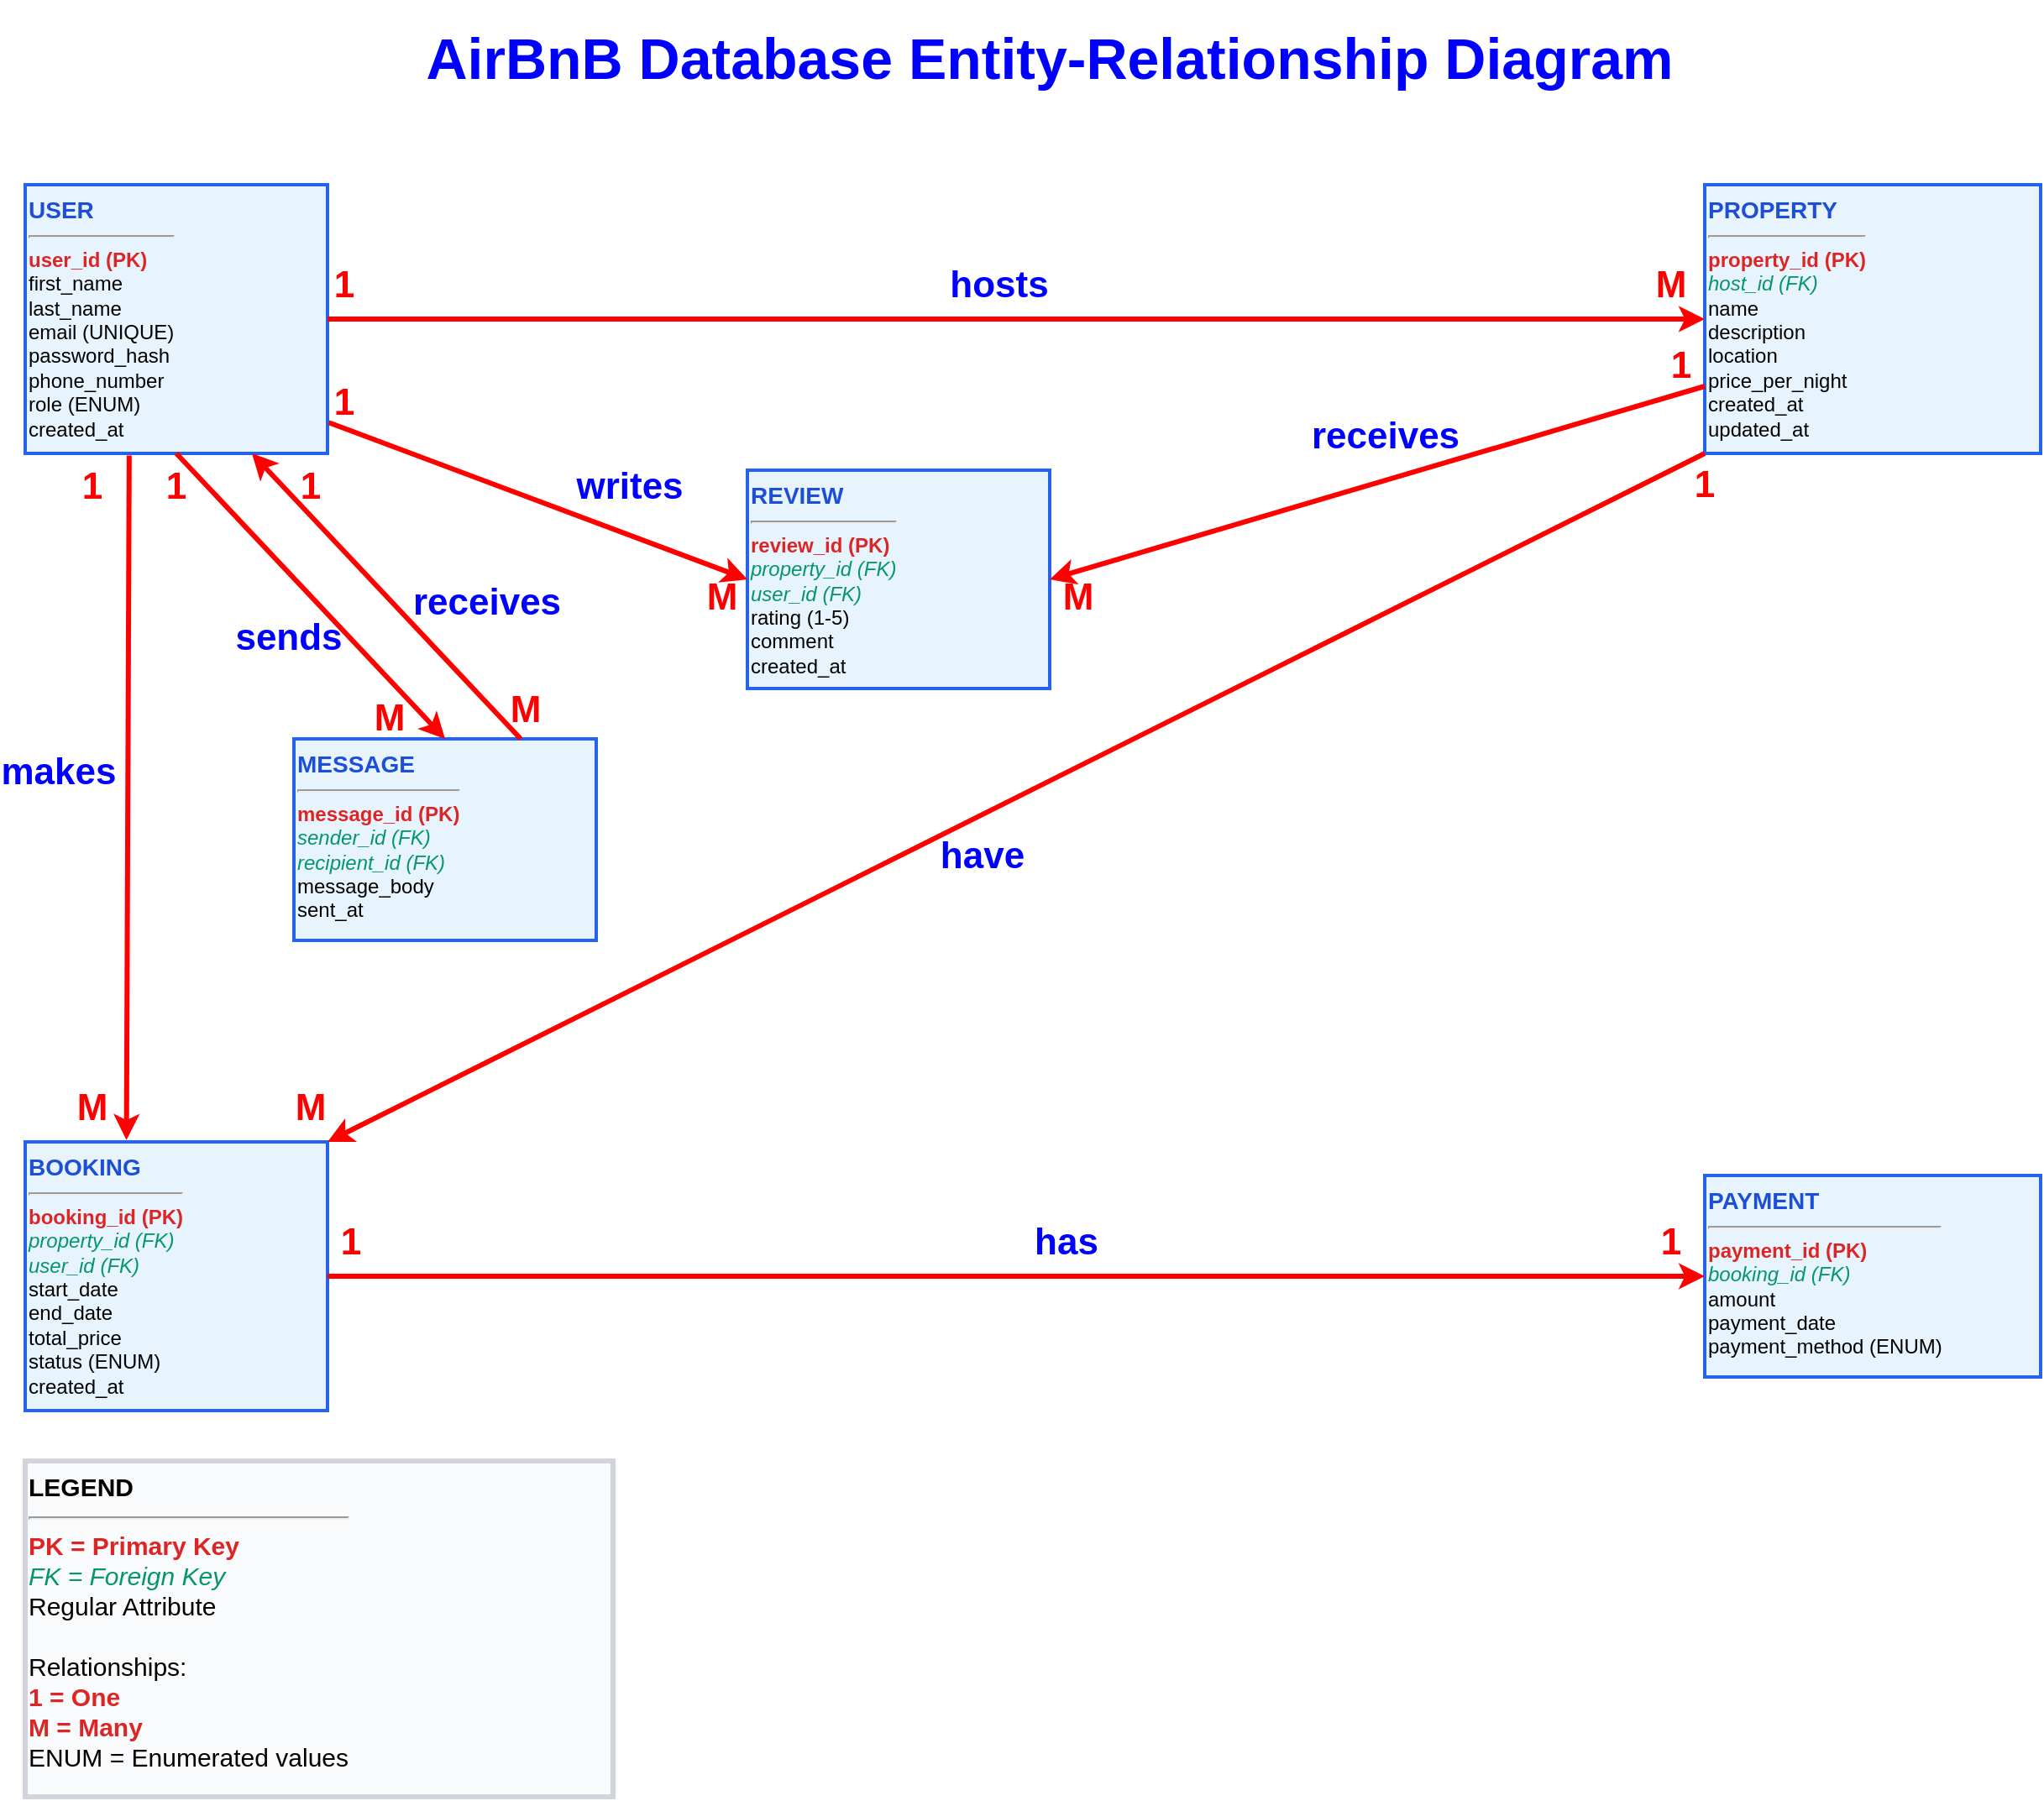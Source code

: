 <mxfile version="28.1.2">
  <diagram name="Page-1" id="hvzsOpBLceJl6Cmp2s_r">
    <mxGraphModel dx="1764" dy="1062" grid="1" gridSize="10" guides="1" tooltips="1" connect="1" arrows="1" fold="1" page="1" pageScale="1" pageWidth="1700" pageHeight="1100" math="0" shadow="0">
      <root>
        <mxCell id="0" />
        <mxCell id="1" parent="0" />
        <mxCell id="cr0a9Ml1zP0qD_vrFhbf-12" value="&lt;div style=&quot;font-weight: bold; font-size: 14px; color: rgb(29, 78, 216);&quot;&gt;PROPERTY&lt;/div&gt;&lt;hr&gt;&lt;div style=&quot;font-weight: bold; color: rgb(220, 38, 38);&quot;&gt;property_id (PK)&lt;/div&gt;&lt;div style=&quot;font-style: italic; color: rgb(5, 150, 105);&quot;&gt;host_id (FK)&lt;/div&gt;&lt;div style=&quot;&quot;&gt;name&lt;/div&gt;&lt;div style=&quot;&quot;&gt;description&lt;/div&gt;&lt;div style=&quot;&quot;&gt;location&lt;/div&gt;&lt;div style=&quot;&quot;&gt;price_per_night&lt;/div&gt;&lt;div style=&quot;&quot;&gt;created_at&lt;/div&gt;&lt;div&gt;updated_at&lt;/div&gt;" style="whiteSpace=wrap;html=1;align=left;verticalAlign=top;fillColor=#e8f4fd;strokeColor=#2563eb;strokeWidth=2;" parent="1" vertex="1">
          <mxGeometry x="1240" y="120" width="200" height="160" as="geometry" />
        </mxCell>
        <mxCell id="cr0a9Ml1zP0qD_vrFhbf-13" value="&lt;div style=&quot;font-weight: bold; font-size: 14px; color: #1d4ed8;&quot;&gt;USER&lt;/div&gt;&lt;hr&gt;&lt;div style=&quot;font-weight: bold; color: #dc2626;&quot;&gt;user_id (PK)&lt;/div&gt;&lt;div&gt;first_name&lt;/div&gt;&lt;div&gt;last_name&lt;/div&gt;&lt;div&gt;email (UNIQUE)&lt;/div&gt;&lt;div&gt;password_hash&lt;/div&gt;&lt;div&gt;phone_number&lt;/div&gt;&lt;div&gt;role (ENUM)&lt;/div&gt;&lt;div&gt;created_at&lt;/div&gt;" style="whiteSpace=wrap;html=1;align=left;verticalAlign=top;fillColor=#e8f4fd;strokeColor=#2563eb;strokeWidth=2;" parent="1" vertex="1">
          <mxGeometry x="240" y="120" width="180" height="160" as="geometry" />
        </mxCell>
        <mxCell id="cr0a9Ml1zP0qD_vrFhbf-14" value="&lt;div style=&quot;font-weight: bold; font-size: 14px; color: #1d4ed8;&quot;&gt;BOOKING&lt;/div&gt;&lt;hr&gt;&lt;div style=&quot;font-weight: bold; color: #dc2626;&quot;&gt;booking_id (PK)&lt;/div&gt;&lt;div style=&quot;font-style: italic; color: #059669;&quot;&gt;property_id (FK)&lt;/div&gt;&lt;div style=&quot;font-style: italic; color: #059669;&quot;&gt;user_id (FK)&lt;/div&gt;&lt;div&gt;start_date&lt;/div&gt;&lt;div&gt;end_date&lt;/div&gt;&lt;div&gt;total_price&lt;/div&gt;&lt;div&gt;status (ENUM)&lt;/div&gt;&lt;div&gt;created_at&lt;/div&gt;" style="whiteSpace=wrap;html=1;align=left;verticalAlign=top;fillColor=#e8f4fd;strokeColor=#2563eb;strokeWidth=2;" parent="1" vertex="1">
          <mxGeometry x="240" y="690" width="180" height="160" as="geometry" />
        </mxCell>
        <mxCell id="cr0a9Ml1zP0qD_vrFhbf-15" value="&lt;div style=&quot;font-weight: bold; font-size: 14px; color: #1d4ed8;&quot;&gt;PAYMENT&lt;/div&gt;&lt;hr&gt;&lt;div style=&quot;font-weight: bold; color: #dc2626;&quot;&gt;payment_id (PK)&lt;/div&gt;&lt;div style=&quot;font-style: italic; color: #059669;&quot;&gt;booking_id (FK)&lt;/div&gt;&lt;div&gt;amount&lt;/div&gt;&lt;div&gt;payment_date&lt;/div&gt;&lt;div&gt;payment_method (ENUM)&lt;/div&gt;" style="whiteSpace=wrap;html=1;align=left;verticalAlign=top;fillColor=#e8f4fd;strokeColor=#2563eb;strokeWidth=2;" parent="1" vertex="1">
          <mxGeometry x="1240" y="710" width="200" height="120" as="geometry" />
        </mxCell>
        <mxCell id="cr0a9Ml1zP0qD_vrFhbf-16" value="&lt;div style=&quot;font-weight: bold; font-size: 14px; color: #1d4ed8;&quot;&gt;REVIEW&lt;/div&gt;&lt;hr&gt;&lt;div style=&quot;font-weight: bold; color: #dc2626;&quot;&gt;review_id (PK)&lt;/div&gt;&lt;div style=&quot;font-style: italic; color: #059669;&quot;&gt;property_id (FK)&lt;/div&gt;&lt;div style=&quot;font-style: italic; color: #059669;&quot;&gt;user_id (FK)&lt;/div&gt;&lt;div&gt;rating (1-5)&lt;/div&gt;&lt;div&gt;comment&lt;/div&gt;&lt;div&gt;created_at&lt;/div&gt;" style="whiteSpace=wrap;html=1;align=left;verticalAlign=top;fillColor=#e8f4fd;strokeColor=#2563eb;strokeWidth=2;" parent="1" vertex="1">
          <mxGeometry x="670" y="290" width="180" height="130" as="geometry" />
        </mxCell>
        <mxCell id="cr0a9Ml1zP0qD_vrFhbf-17" value="&lt;div style=&quot;font-weight: bold; font-size: 14px; color: #1d4ed8;&quot;&gt;MESSAGE&lt;/div&gt;&lt;hr&gt;&lt;div style=&quot;font-weight: bold; color: #dc2626;&quot;&gt;message_id (PK)&lt;/div&gt;&lt;div style=&quot;font-style: italic; color: #059669;&quot;&gt;sender_id (FK)&lt;/div&gt;&lt;div style=&quot;font-style: italic; color: #059669;&quot;&gt;recipient_id (FK)&lt;/div&gt;&lt;div&gt;message_body&lt;/div&gt;&lt;div&gt;sent_at&lt;/div&gt;" style="whiteSpace=wrap;html=1;align=left;verticalAlign=top;fillColor=#e8f4fd;strokeColor=#2563eb;strokeWidth=2;" parent="1" vertex="1">
          <mxGeometry x="400" y="450" width="180" height="120" as="geometry" />
        </mxCell>
        <mxCell id="cr0a9Ml1zP0qD_vrFhbf-21" value="&lt;span style=&quot;font-family: Arial, sans-serif; font-style: normal; font-variant-ligatures: normal; font-variant-caps: normal; font-weight: 700; letter-spacing: normal; orphans: 2; text-indent: 0px; text-transform: none; widows: 2; word-spacing: 0px; -webkit-text-stroke-width: 0px; white-space: nowrap; text-decoration-thickness: initial; text-decoration-style: initial; text-decoration-color: initial; float: none; display: inline !important;&quot;&gt;AirBnB Database Entity-Relationship Diagram&lt;/span&gt;" style="text;whiteSpace=wrap;html=1;fontColor=#0000FF;fontSize=34;align=center;labelPosition=center;verticalLabelPosition=middle;verticalAlign=middle;" parent="1" vertex="1">
          <mxGeometry x="450" y="10" width="800" height="70" as="geometry" />
        </mxCell>
        <mxCell id="cr0a9Ml1zP0qD_vrFhbf-23" value="" style="endArrow=classic;html=1;rounded=0;entryX=0;entryY=0.5;entryDx=0;entryDy=0;exitX=1;exitY=0.5;exitDx=0;exitDy=0;strokeWidth=3;strokeColor=#FF0000;startArrow=none;startFill=0;endFill=1;" parent="1" source="cr0a9Ml1zP0qD_vrFhbf-14" target="cr0a9Ml1zP0qD_vrFhbf-15" edge="1">
          <mxGeometry width="50" height="50" relative="1" as="geometry">
            <mxPoint x="1260" y="830" as="sourcePoint" />
            <mxPoint x="1310" y="780" as="targetPoint" />
          </mxGeometry>
        </mxCell>
        <mxCell id="cr0a9Ml1zP0qD_vrFhbf-27" value="" style="endArrow=none;html=1;rounded=0;entryX=0.344;entryY=1.008;entryDx=0;entryDy=0;exitX=0.335;exitY=-0.007;exitDx=0;exitDy=0;entryPerimeter=0;exitPerimeter=0;strokeWidth=3;strokeColor=#FF0000;endFill=0;startArrow=classic;startFill=1;" parent="1" source="cr0a9Ml1zP0qD_vrFhbf-14" target="cr0a9Ml1zP0qD_vrFhbf-13" edge="1">
          <mxGeometry width="50" height="50" relative="1" as="geometry">
            <mxPoint x="1260" y="830" as="sourcePoint" />
            <mxPoint x="1310" y="780" as="targetPoint" />
          </mxGeometry>
        </mxCell>
        <mxCell id="cr0a9Ml1zP0qD_vrFhbf-29" value="" style="endArrow=none;html=1;rounded=0;entryX=1;entryY=0.5;entryDx=0;entryDy=0;exitX=0;exitY=0.5;exitDx=0;exitDy=0;strokeWidth=3;strokeColor=#FF0000;endFill=0;startArrow=classic;startFill=1;" parent="1" source="cr0a9Ml1zP0qD_vrFhbf-12" target="cr0a9Ml1zP0qD_vrFhbf-13" edge="1">
          <mxGeometry width="50" height="50" relative="1" as="geometry">
            <mxPoint x="1260" y="630" as="sourcePoint" />
            <mxPoint x="1310" y="580" as="targetPoint" />
          </mxGeometry>
        </mxCell>
        <mxCell id="cr0a9Ml1zP0qD_vrFhbf-30" value="" style="endArrow=none;html=1;rounded=0;entryX=0.5;entryY=1;entryDx=0;entryDy=0;exitX=0.5;exitY=0;exitDx=0;exitDy=0;strokeWidth=3;strokeColor=#FF0000;startArrow=classic;startFill=1;" parent="1" source="cr0a9Ml1zP0qD_vrFhbf-17" target="cr0a9Ml1zP0qD_vrFhbf-13" edge="1">
          <mxGeometry width="50" height="50" relative="1" as="geometry">
            <mxPoint x="1040" y="450" as="sourcePoint" />
            <mxPoint x="1310" y="580" as="targetPoint" />
          </mxGeometry>
        </mxCell>
        <mxCell id="cr0a9Ml1zP0qD_vrFhbf-31" value="" style="endArrow=none;html=1;rounded=0;exitX=1;exitY=0;exitDx=0;exitDy=0;entryX=0;entryY=1;entryDx=0;entryDy=0;strokeWidth=3;strokeColor=#FF0000;endFill=0;startArrow=classic;startFill=1;" parent="1" source="cr0a9Ml1zP0qD_vrFhbf-14" target="cr0a9Ml1zP0qD_vrFhbf-12" edge="1">
          <mxGeometry width="50" height="50" relative="1" as="geometry">
            <mxPoint x="1260" y="630" as="sourcePoint" />
            <mxPoint x="1310" y="580" as="targetPoint" />
          </mxGeometry>
        </mxCell>
        <mxCell id="cr0a9Ml1zP0qD_vrFhbf-33" value="" style="endArrow=none;html=1;rounded=0;entryX=1.004;entryY=0.885;entryDx=0;entryDy=0;entryPerimeter=0;exitX=0;exitY=0.5;exitDx=0;exitDy=0;strokeWidth=3;strokeColor=#FF0000;startArrow=classic;startFill=1;" parent="1" source="cr0a9Ml1zP0qD_vrFhbf-16" target="cr0a9Ml1zP0qD_vrFhbf-13" edge="1">
          <mxGeometry width="50" height="50" relative="1" as="geometry">
            <mxPoint x="1260" y="630" as="sourcePoint" />
            <mxPoint x="1310" y="580" as="targetPoint" />
          </mxGeometry>
        </mxCell>
        <mxCell id="cr0a9Ml1zP0qD_vrFhbf-38" value="" style="endArrow=classic;html=1;rounded=0;entryX=0.75;entryY=1;entryDx=0;entryDy=0;exitX=0.75;exitY=0;exitDx=0;exitDy=0;strokeWidth=3;strokeColor=#FF0000;startArrow=none;startFill=0;endFill=1;" parent="1" source="cr0a9Ml1zP0qD_vrFhbf-17" target="cr0a9Ml1zP0qD_vrFhbf-13" edge="1">
          <mxGeometry width="50" height="50" relative="1" as="geometry">
            <mxPoint x="1260" y="630" as="sourcePoint" />
            <mxPoint x="1310" y="580" as="targetPoint" />
          </mxGeometry>
        </mxCell>
        <mxCell id="cr0a9Ml1zP0qD_vrFhbf-40" value="" style="endArrow=none;html=1;rounded=0;entryX=0;entryY=0.75;entryDx=0;entryDy=0;exitX=1;exitY=0.5;exitDx=0;exitDy=0;strokeWidth=3;strokeColor=#FF0000;endFill=0;startArrow=classic;startFill=1;" parent="1" source="cr0a9Ml1zP0qD_vrFhbf-16" target="cr0a9Ml1zP0qD_vrFhbf-12" edge="1">
          <mxGeometry width="50" height="50" relative="1" as="geometry">
            <mxPoint x="1260" y="630" as="sourcePoint" />
            <mxPoint x="1310" y="580" as="targetPoint" />
          </mxGeometry>
        </mxCell>
        <mxCell id="cr0a9Ml1zP0qD_vrFhbf-43" value="&lt;div style=&quot;font-weight: bold;&quot;&gt;LEGEND&lt;/div&gt;&lt;hr&gt;&lt;div style=&quot;font-weight: bold; color: #dc2626;&quot;&gt;PK = Primary Key&lt;/div&gt;&lt;div style=&quot;font-style: italic; color: #059669;&quot;&gt;FK = Foreign Key&lt;/div&gt;&lt;div&gt;Regular Attribute&lt;/div&gt;&lt;br&gt;&lt;div&gt;Relationships:&lt;/div&gt;&lt;div style=&quot;font-weight: bold; color: #dc2626;&quot;&gt;1 = One&lt;/div&gt;&lt;div style=&quot;font-weight: bold; color: #dc2626;&quot;&gt;M = Many&lt;/div&gt;&lt;div&gt;ENUM = Enumerated values&lt;/div&gt;" style="whiteSpace=wrap;html=1;align=left;verticalAlign=top;fillColor=#f9fafb;strokeColor=#d1d5db;strokeWidth=3;fontSize=15;" parent="1" vertex="1">
          <mxGeometry x="240" y="880" width="350" height="200" as="geometry" />
        </mxCell>
        <mxCell id="cr0a9Ml1zP0qD_vrFhbf-58" value="M" style="whiteSpace=wrap;html=1;aspect=fixed;fontSize=22;fontColor=#FF0000;fontStyle=1;strokeColor=none;fillColor=none;" parent="1" vertex="1">
          <mxGeometry x="427" y="408" width="60" height="60" as="geometry" />
        </mxCell>
        <mxCell id="cr0a9Ml1zP0qD_vrFhbf-59" value="M" style="whiteSpace=wrap;html=1;aspect=fixed;fontSize=22;fontColor=#FF0000;fontStyle=1;strokeColor=none;fillColor=none;" parent="1" vertex="1">
          <mxGeometry x="508" y="403" width="60" height="60" as="geometry" />
        </mxCell>
        <mxCell id="cr0a9Ml1zP0qD_vrFhbf-62" value="M" style="whiteSpace=wrap;html=1;aspect=fixed;fontSize=22;fontColor=#FF0000;fontStyle=1;strokeColor=none;fillColor=none;" parent="1" vertex="1">
          <mxGeometry x="837" y="336" width="60" height="60" as="geometry" />
        </mxCell>
        <mxCell id="cr0a9Ml1zP0qD_vrFhbf-63" value="M" style="whiteSpace=wrap;html=1;aspect=fixed;fontSize=22;fontColor=#FF0000;fontStyle=1;strokeColor=none;fillColor=none;" parent="1" vertex="1">
          <mxGeometry x="625" y="336" width="60" height="60" as="geometry" />
        </mxCell>
        <mxCell id="cr0a9Ml1zP0qD_vrFhbf-64" value="M" style="whiteSpace=wrap;html=1;aspect=fixed;fontSize=22;fontColor=#FF0000;fontStyle=1;strokeColor=none;fillColor=none;" parent="1" vertex="1">
          <mxGeometry x="380" y="640" width="60" height="60" as="geometry" />
        </mxCell>
        <mxCell id="cr0a9Ml1zP0qD_vrFhbf-65" value="M" style="whiteSpace=wrap;html=1;aspect=fixed;fontSize=22;fontColor=#FF0000;fontStyle=1;strokeColor=none;fillColor=none;" parent="1" vertex="1">
          <mxGeometry x="250" y="640" width="60" height="60" as="geometry" />
        </mxCell>
        <mxCell id="cr0a9Ml1zP0qD_vrFhbf-66" value="M" style="whiteSpace=wrap;html=1;aspect=fixed;fontSize=22;fontColor=#FF0000;fontStyle=1;strokeColor=none;fillColor=none;" parent="1" vertex="1">
          <mxGeometry x="1190" y="150" width="60" height="60" as="geometry" />
        </mxCell>
        <mxCell id="cr0a9Ml1zP0qD_vrFhbf-67" value="1" style="whiteSpace=wrap;html=1;aspect=fixed;fontSize=22;fontColor=#FF0000;fontStyle=1;strokeColor=none;fillColor=none;" parent="1" vertex="1">
          <mxGeometry x="380" y="270" width="60" height="60" as="geometry" />
        </mxCell>
        <mxCell id="cr0a9Ml1zP0qD_vrFhbf-75" value="1" style="whiteSpace=wrap;html=1;aspect=fixed;fontSize=22;fontColor=#FF0000;fontStyle=1;strokeColor=none;fillColor=none;" parent="1" vertex="1">
          <mxGeometry x="400" y="150" width="60" height="60" as="geometry" />
        </mxCell>
        <mxCell id="cr0a9Ml1zP0qD_vrFhbf-76" value="1" style="whiteSpace=wrap;html=1;aspect=fixed;fontSize=22;fontColor=#FF0000;fontStyle=1;strokeColor=none;fillColor=none;" parent="1" vertex="1">
          <mxGeometry x="300" y="270" width="60" height="60" as="geometry" />
        </mxCell>
        <mxCell id="cr0a9Ml1zP0qD_vrFhbf-77" value="1" style="whiteSpace=wrap;html=1;aspect=fixed;fontSize=22;fontColor=#FF0000;fontStyle=1;strokeColor=none;fillColor=none;" parent="1" vertex="1">
          <mxGeometry x="400" y="220" width="60" height="60" as="geometry" />
        </mxCell>
        <mxCell id="cr0a9Ml1zP0qD_vrFhbf-78" value="1" style="whiteSpace=wrap;html=1;aspect=fixed;fontSize=22;fontColor=#FF0000;fontStyle=1;strokeColor=none;fillColor=none;" parent="1" vertex="1">
          <mxGeometry x="250" y="270" width="60" height="60" as="geometry" />
        </mxCell>
        <mxCell id="cr0a9Ml1zP0qD_vrFhbf-80" value="1" style="whiteSpace=wrap;html=1;aspect=fixed;fontSize=22;fontColor=#FF0000;fontStyle=1;strokeColor=none;fillColor=none;" parent="1" vertex="1">
          <mxGeometry x="1210" y="269" width="60" height="60" as="geometry" />
        </mxCell>
        <mxCell id="cr0a9Ml1zP0qD_vrFhbf-81" value="1" style="whiteSpace=wrap;html=1;aspect=fixed;fontSize=22;fontColor=#FF0000;fontStyle=1;strokeColor=none;fillColor=none;" parent="1" vertex="1">
          <mxGeometry x="1190" y="720" width="60" height="60" as="geometry" />
        </mxCell>
        <mxCell id="cr0a9Ml1zP0qD_vrFhbf-82" value="1" style="whiteSpace=wrap;html=1;aspect=fixed;fontSize=22;fontColor=#FF0000;fontStyle=1;strokeColor=none;fillColor=none;" parent="1" vertex="1">
          <mxGeometry x="404" y="720" width="60" height="60" as="geometry" />
        </mxCell>
        <mxCell id="cr0a9Ml1zP0qD_vrFhbf-83" value="1" style="whiteSpace=wrap;html=1;aspect=fixed;fontSize=22;fontColor=#FF0000;fontStyle=1;strokeColor=none;fillColor=none;" parent="1" vertex="1">
          <mxGeometry x="1196" y="198" width="60" height="60" as="geometry" />
        </mxCell>
        <mxCell id="YNigWPScjmTGfTsIYQSa-1" value="sends" style="whiteSpace=wrap;html=1;aspect=fixed;fontSize=22;fontColor=#0000FF;fontStyle=1;strokeColor=none;fillColor=none;" parent="1" vertex="1">
          <mxGeometry x="367" y="360" width="60" height="60" as="geometry" />
        </mxCell>
        <mxCell id="YNigWPScjmTGfTsIYQSa-2" value="receives" style="whiteSpace=wrap;html=1;aspect=fixed;fontSize=22;fontColor=light-dark(#0000FF,#FF9090);fontStyle=1;strokeColor=none;fillColor=none;" parent="1" vertex="1">
          <mxGeometry x="475" y="329" width="80" height="80" as="geometry" />
        </mxCell>
        <mxCell id="YNigWPScjmTGfTsIYQSa-3" value="makes" style="whiteSpace=wrap;html=1;aspect=fixed;fontSize=22;fontColor=#0000FF;fontStyle=1;strokeColor=none;fillColor=none;" parent="1" vertex="1">
          <mxGeometry x="230" y="440" width="60" height="60" as="geometry" />
        </mxCell>
        <mxCell id="YNigWPScjmTGfTsIYQSa-4" value="have" style="whiteSpace=wrap;html=1;aspect=fixed;fontSize=22;fontColor=#0000FF;fontStyle=1;strokeColor=none;fillColor=none;" parent="1" vertex="1">
          <mxGeometry x="780" y="490" width="60" height="60" as="geometry" />
        </mxCell>
        <mxCell id="YNigWPScjmTGfTsIYQSa-5" value="has" style="whiteSpace=wrap;html=1;aspect=fixed;fontSize=22;fontColor=#0000FF;fontStyle=1;strokeColor=none;fillColor=none;" parent="1" vertex="1">
          <mxGeometry x="830" y="720" width="60" height="60" as="geometry" />
        </mxCell>
        <mxCell id="YNigWPScjmTGfTsIYQSa-6" value="hosts" style="whiteSpace=wrap;html=1;aspect=fixed;fontSize=22;fontColor=#0000FF;fontStyle=1;strokeColor=none;fillColor=none;" parent="1" vertex="1">
          <mxGeometry x="790" y="150" width="60" height="60" as="geometry" />
        </mxCell>
        <mxCell id="YNigWPScjmTGfTsIYQSa-7" value="receives" style="whiteSpace=wrap;html=1;aspect=fixed;fontSize=22;fontColor=light-dark(#0000FF,#FF9090);fontStyle=1;strokeColor=none;fillColor=none;" parent="1" vertex="1">
          <mxGeometry x="1010" y="230" width="80" height="80" as="geometry" />
        </mxCell>
        <mxCell id="YNigWPScjmTGfTsIYQSa-8" value="writes" style="whiteSpace=wrap;html=1;aspect=fixed;fontSize=22;fontColor=light-dark(#0000FF,#FF9090);fontStyle=1;strokeColor=none;fillColor=none;" parent="1" vertex="1">
          <mxGeometry x="560" y="260" width="80" height="80" as="geometry" />
        </mxCell>
      </root>
    </mxGraphModel>
  </diagram>
</mxfile>
